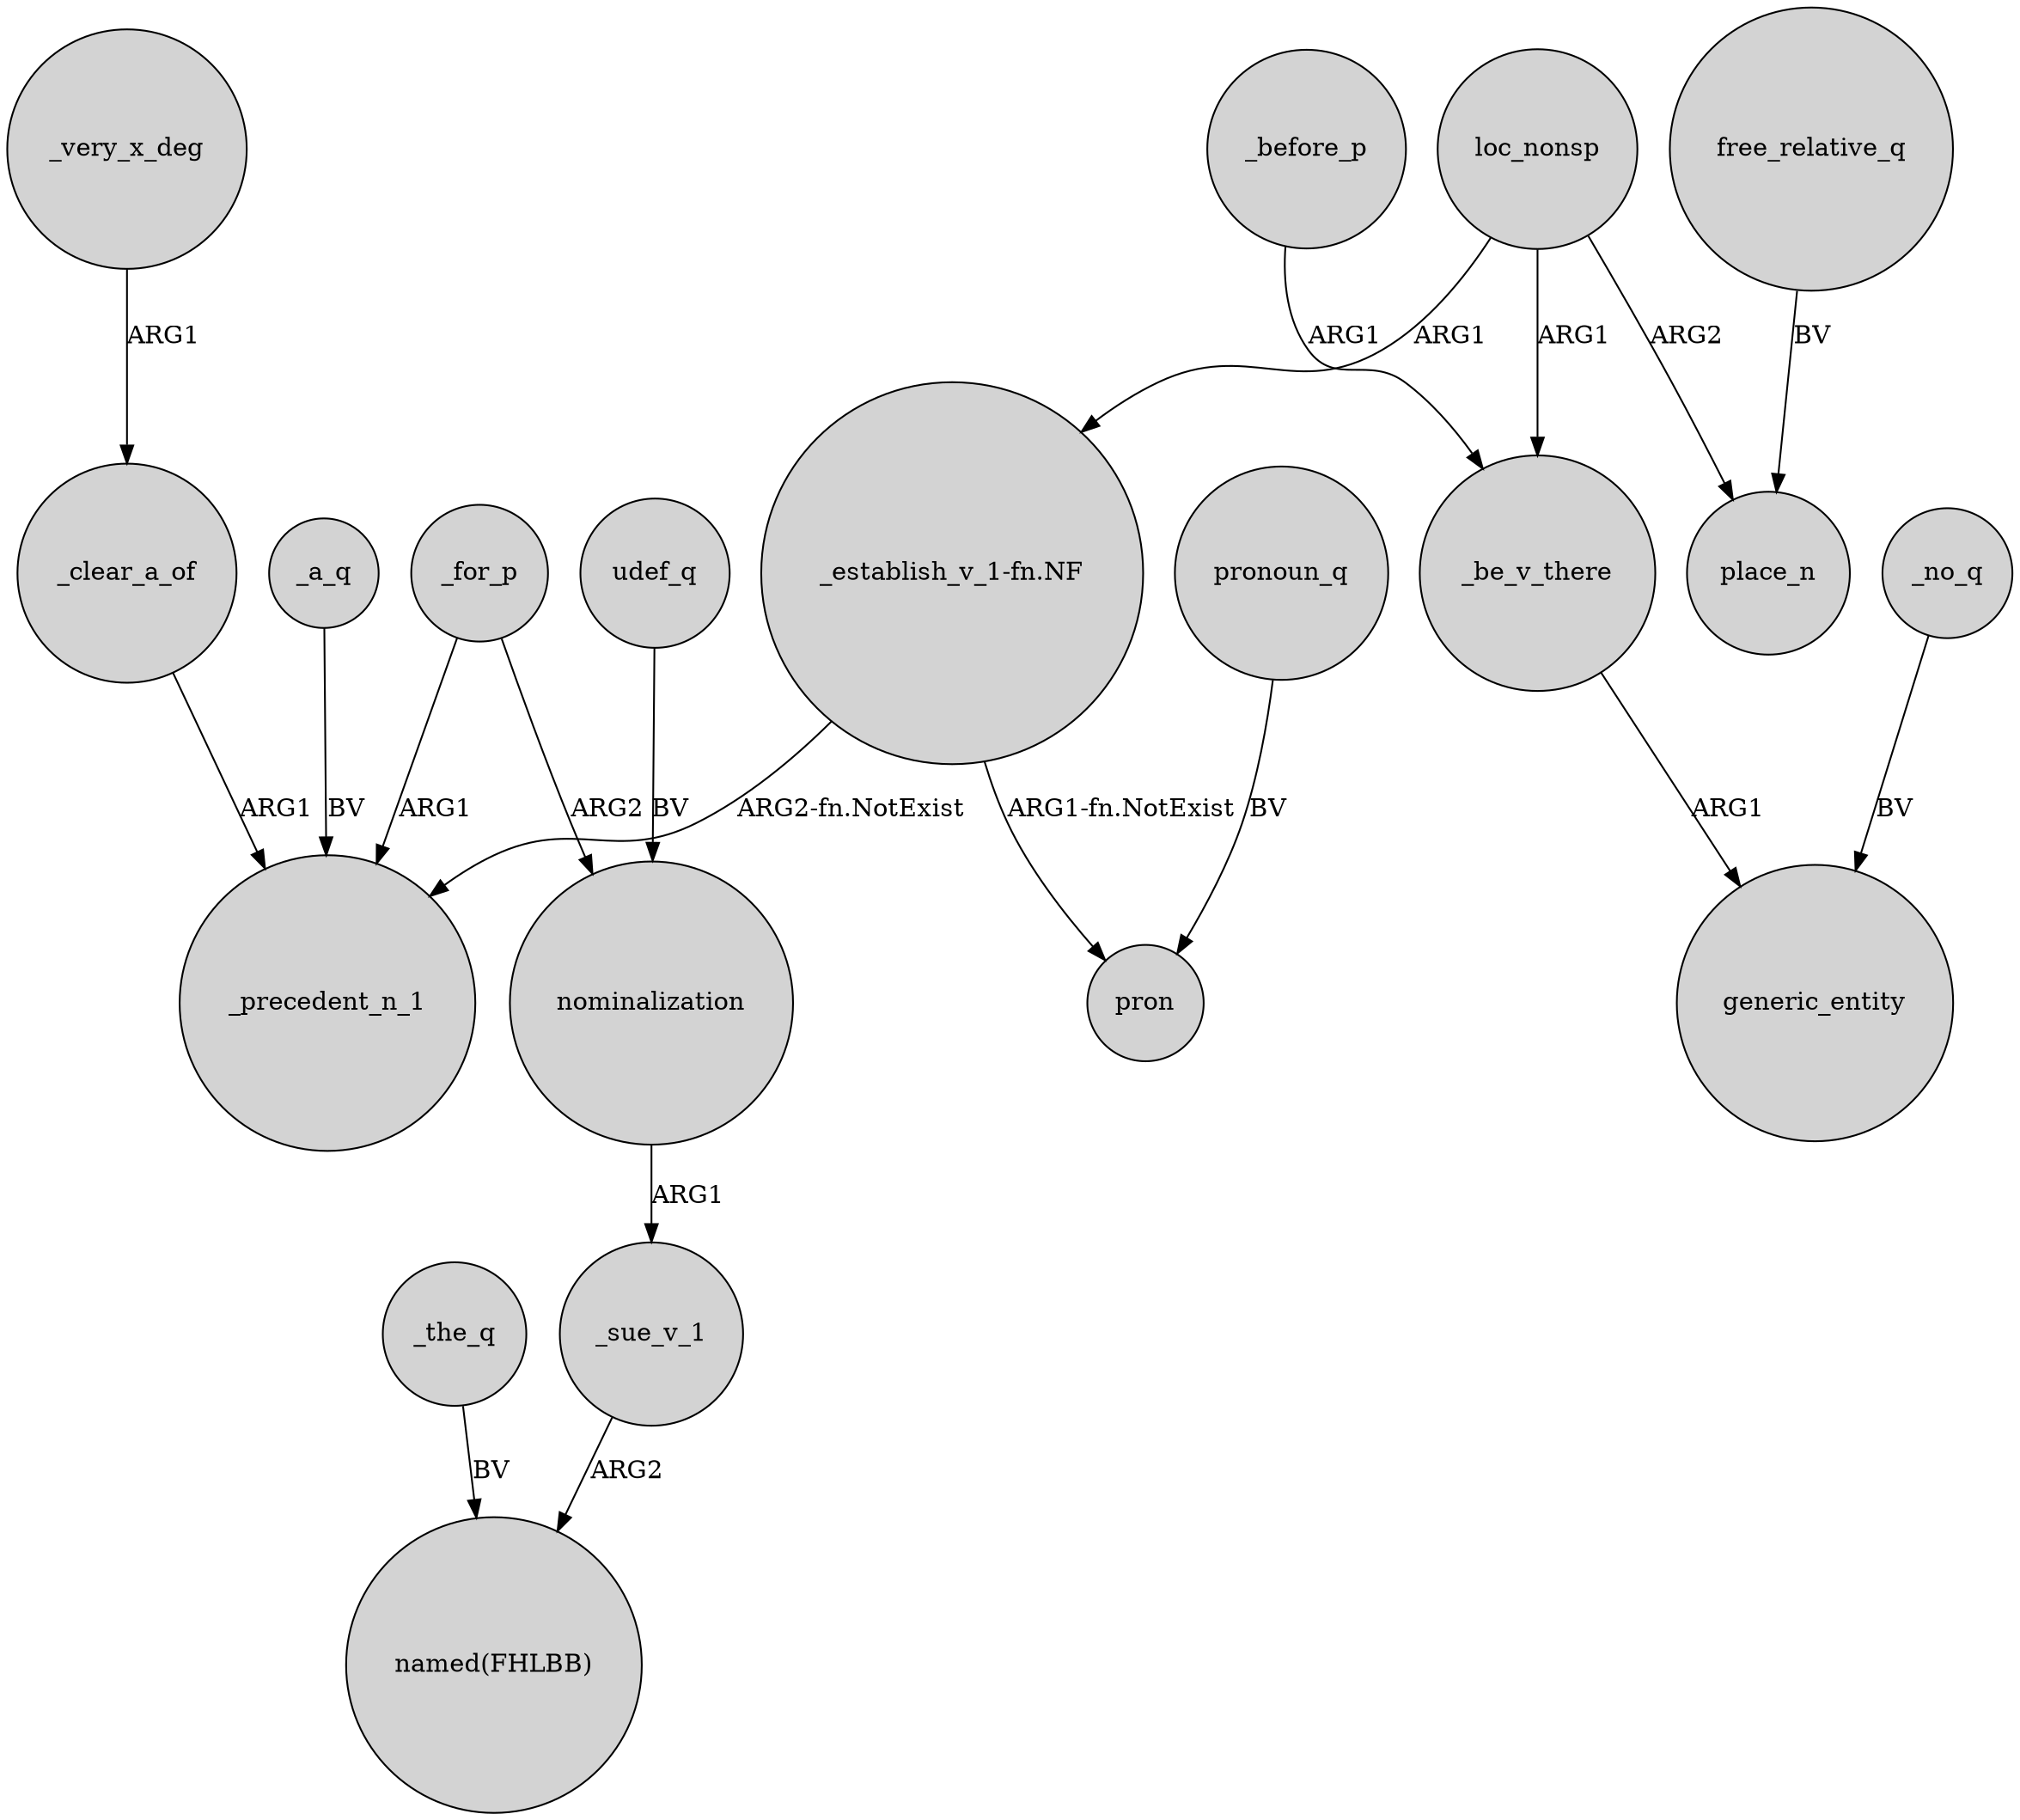 digraph {
	node [shape=circle style=filled]
	_for_p -> _precedent_n_1 [label=ARG1]
	_the_q -> "named(FHLBB)" [label=BV]
	_clear_a_of -> _precedent_n_1 [label=ARG1]
	_a_q -> _precedent_n_1 [label=BV]
	_for_p -> nominalization [label=ARG2]
	loc_nonsp -> _be_v_there [label=ARG1]
	_before_p -> _be_v_there [label=ARG1]
	_no_q -> generic_entity [label=BV]
	"_establish_v_1-fn.NF" -> pron [label="ARG1-fn.NotExist"]
	pronoun_q -> pron [label=BV]
	nominalization -> _sue_v_1 [label=ARG1]
	loc_nonsp -> "_establish_v_1-fn.NF" [label=ARG1]
	udef_q -> nominalization [label=BV]
	"_establish_v_1-fn.NF" -> _precedent_n_1 [label="ARG2-fn.NotExist"]
	_sue_v_1 -> "named(FHLBB)" [label=ARG2]
	loc_nonsp -> place_n [label=ARG2]
	free_relative_q -> place_n [label=BV]
	_very_x_deg -> _clear_a_of [label=ARG1]
	_be_v_there -> generic_entity [label=ARG1]
}

